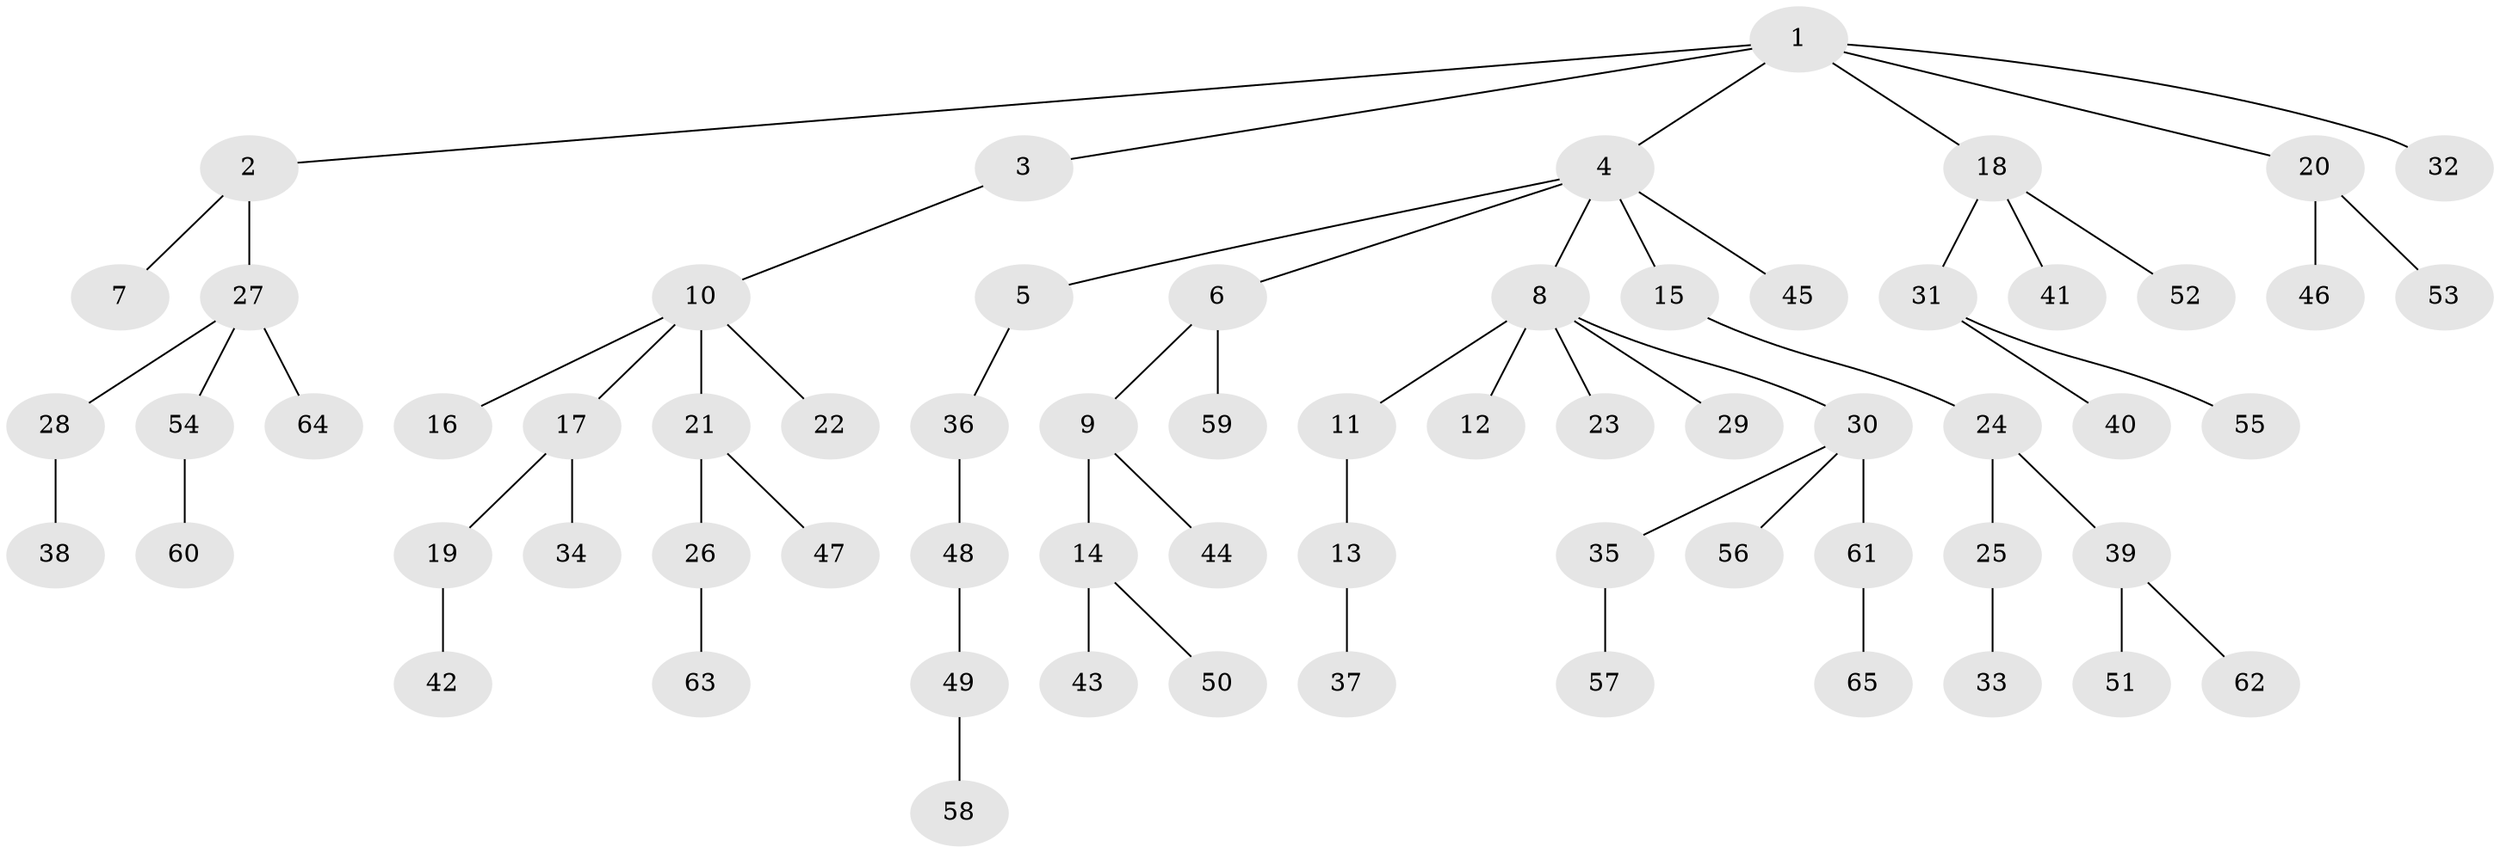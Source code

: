 // original degree distribution, {6: 0.0078125, 4: 0.09375, 3: 0.1015625, 7: 0.015625, 2: 0.1796875, 5: 0.046875, 1: 0.5546875}
// Generated by graph-tools (version 1.1) at 2025/36/03/09/25 02:36:37]
// undirected, 65 vertices, 64 edges
graph export_dot {
graph [start="1"]
  node [color=gray90,style=filled];
  1;
  2;
  3;
  4;
  5;
  6;
  7;
  8;
  9;
  10;
  11;
  12;
  13;
  14;
  15;
  16;
  17;
  18;
  19;
  20;
  21;
  22;
  23;
  24;
  25;
  26;
  27;
  28;
  29;
  30;
  31;
  32;
  33;
  34;
  35;
  36;
  37;
  38;
  39;
  40;
  41;
  42;
  43;
  44;
  45;
  46;
  47;
  48;
  49;
  50;
  51;
  52;
  53;
  54;
  55;
  56;
  57;
  58;
  59;
  60;
  61;
  62;
  63;
  64;
  65;
  1 -- 2 [weight=1.0];
  1 -- 3 [weight=1.0];
  1 -- 4 [weight=1.0];
  1 -- 18 [weight=1.0];
  1 -- 20 [weight=1.0];
  1 -- 32 [weight=1.0];
  2 -- 7 [weight=1.0];
  2 -- 27 [weight=1.0];
  3 -- 10 [weight=1.0];
  4 -- 5 [weight=1.0];
  4 -- 6 [weight=1.0];
  4 -- 8 [weight=1.0];
  4 -- 15 [weight=1.0];
  4 -- 45 [weight=1.0];
  5 -- 36 [weight=1.0];
  6 -- 9 [weight=1.0];
  6 -- 59 [weight=1.0];
  8 -- 11 [weight=1.0];
  8 -- 12 [weight=1.0];
  8 -- 23 [weight=1.0];
  8 -- 29 [weight=1.0];
  8 -- 30 [weight=1.0];
  9 -- 14 [weight=1.0];
  9 -- 44 [weight=2.0];
  10 -- 16 [weight=1.0];
  10 -- 17 [weight=1.0];
  10 -- 21 [weight=2.0];
  10 -- 22 [weight=1.0];
  11 -- 13 [weight=1.0];
  13 -- 37 [weight=2.0];
  14 -- 43 [weight=1.0];
  14 -- 50 [weight=1.0];
  15 -- 24 [weight=1.0];
  17 -- 19 [weight=2.0];
  17 -- 34 [weight=1.0];
  18 -- 31 [weight=1.0];
  18 -- 41 [weight=1.0];
  18 -- 52 [weight=1.0];
  19 -- 42 [weight=1.0];
  20 -- 46 [weight=1.0];
  20 -- 53 [weight=2.0];
  21 -- 26 [weight=1.0];
  21 -- 47 [weight=1.0];
  24 -- 25 [weight=1.0];
  24 -- 39 [weight=1.0];
  25 -- 33 [weight=1.0];
  26 -- 63 [weight=1.0];
  27 -- 28 [weight=1.0];
  27 -- 54 [weight=1.0];
  27 -- 64 [weight=1.0];
  28 -- 38 [weight=1.0];
  30 -- 35 [weight=1.0];
  30 -- 56 [weight=1.0];
  30 -- 61 [weight=1.0];
  31 -- 40 [weight=1.0];
  31 -- 55 [weight=1.0];
  35 -- 57 [weight=1.0];
  36 -- 48 [weight=1.0];
  39 -- 51 [weight=1.0];
  39 -- 62 [weight=1.0];
  48 -- 49 [weight=1.0];
  49 -- 58 [weight=1.0];
  54 -- 60 [weight=1.0];
  61 -- 65 [weight=1.0];
}
